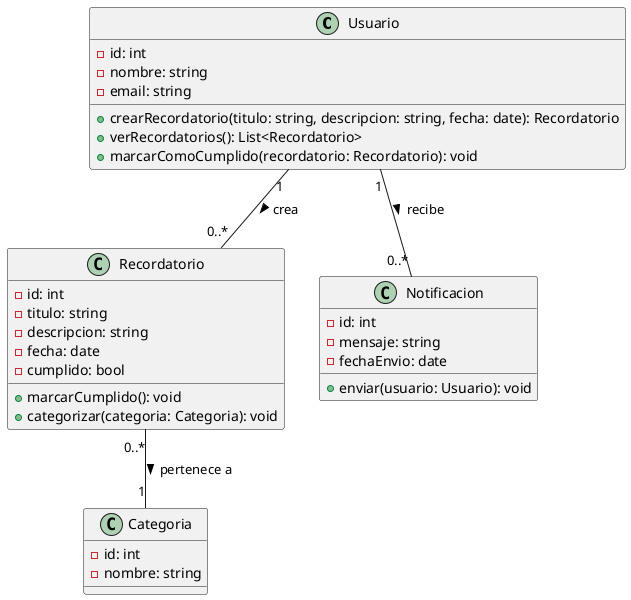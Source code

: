 @startuml SistemaRecordatorioRF01

class Usuario {
    - id: int
    - nombre: string
    - email: string
    + crearRecordatorio(titulo: string, descripcion: string, fecha: date): Recordatorio
    + verRecordatorios(): List<Recordatorio>
    + marcarComoCumplido(recordatorio: Recordatorio): void
}

class Recordatorio {
    - id: int
    - titulo: string
    - descripcion: string
    - fecha: date
    - cumplido: bool
    + marcarCumplido(): void
    + categorizar(categoria: Categoria): void
}

class Categoria {
    - id: int
    - nombre: string
}

class Notificacion {
    - id: int
    - mensaje: string
    - fechaEnvio: date
    + enviar(usuario: Usuario): void
}

Usuario "1" -- "0..*" Recordatorio : crea >
Recordatorio "0..*" -- "1" Categoria : pertenece a >
Usuario "1" -- "0..*" Notificacion : recibe >

@enduml